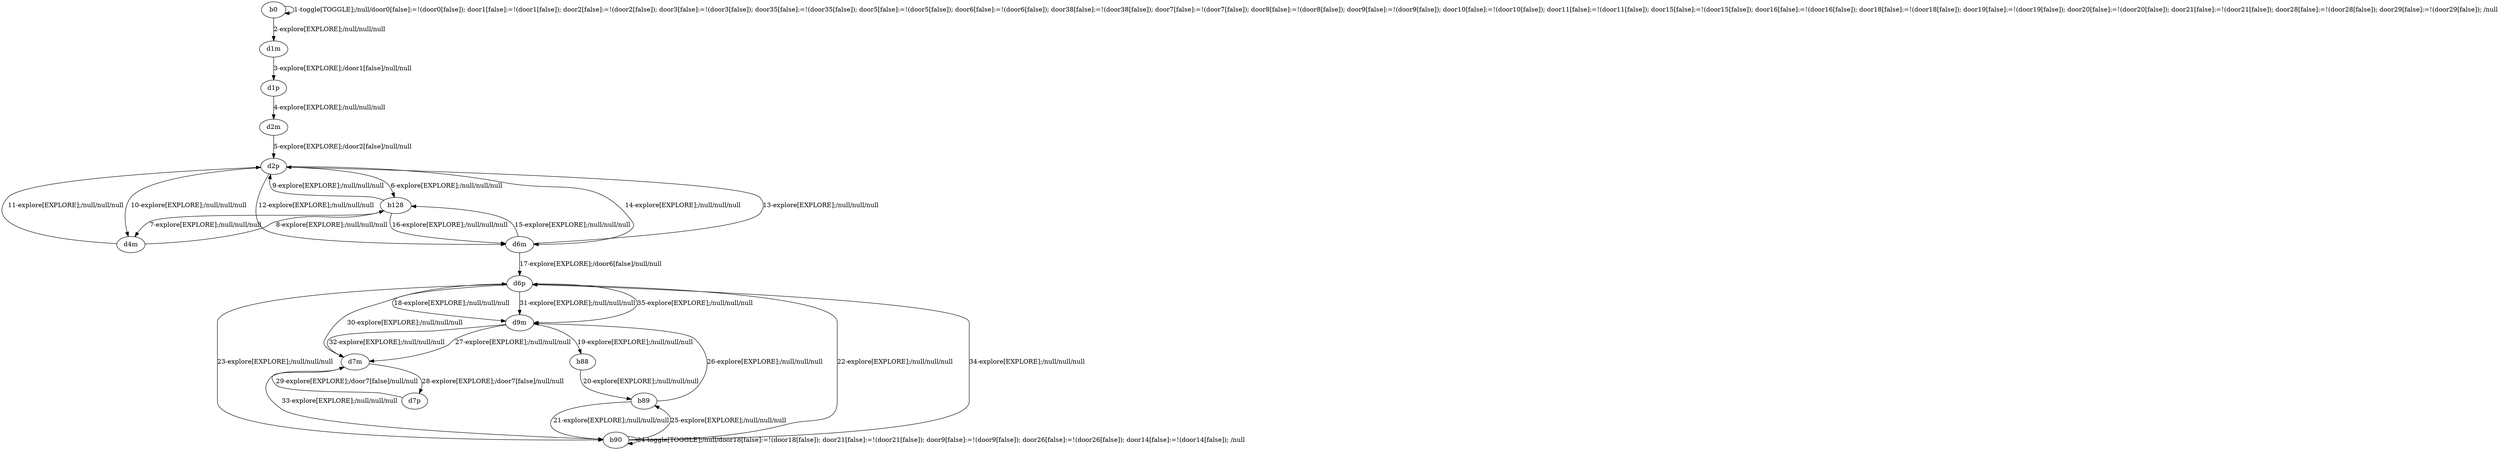 # Total number of goals covered by this test: 2
# b90 --> b89
# d7p --> d7m

digraph g {
"b0" -> "b0" [label = "1-toggle[TOGGLE];/null/door0[false]:=!(door0[false]); door1[false]:=!(door1[false]); door2[false]:=!(door2[false]); door3[false]:=!(door3[false]); door35[false]:=!(door35[false]); door5[false]:=!(door5[false]); door6[false]:=!(door6[false]); door38[false]:=!(door38[false]); door7[false]:=!(door7[false]); door8[false]:=!(door8[false]); door9[false]:=!(door9[false]); door10[false]:=!(door10[false]); door11[false]:=!(door11[false]); door15[false]:=!(door15[false]); door16[false]:=!(door16[false]); door18[false]:=!(door18[false]); door19[false]:=!(door19[false]); door20[false]:=!(door20[false]); door21[false]:=!(door21[false]); door28[false]:=!(door28[false]); door29[false]:=!(door29[false]); /null"];
"b0" -> "d1m" [label = "2-explore[EXPLORE];/null/null/null"];
"d1m" -> "d1p" [label = "3-explore[EXPLORE];/door1[false]/null/null"];
"d1p" -> "d2m" [label = "4-explore[EXPLORE];/null/null/null"];
"d2m" -> "d2p" [label = "5-explore[EXPLORE];/door2[false]/null/null"];
"d2p" -> "b128" [label = "6-explore[EXPLORE];/null/null/null"];
"b128" -> "d4m" [label = "7-explore[EXPLORE];/null/null/null"];
"d4m" -> "b128" [label = "8-explore[EXPLORE];/null/null/null"];
"b128" -> "d2p" [label = "9-explore[EXPLORE];/null/null/null"];
"d2p" -> "d4m" [label = "10-explore[EXPLORE];/null/null/null"];
"d4m" -> "d2p" [label = "11-explore[EXPLORE];/null/null/null"];
"d2p" -> "d6m" [label = "12-explore[EXPLORE];/null/null/null"];
"d6m" -> "d2p" [label = "13-explore[EXPLORE];/null/null/null"];
"d2p" -> "d6m" [label = "14-explore[EXPLORE];/null/null/null"];
"d6m" -> "b128" [label = "15-explore[EXPLORE];/null/null/null"];
"b128" -> "d6m" [label = "16-explore[EXPLORE];/null/null/null"];
"d6m" -> "d6p" [label = "17-explore[EXPLORE];/door6[false]/null/null"];
"d6p" -> "d9m" [label = "18-explore[EXPLORE];/null/null/null"];
"d9m" -> "b88" [label = "19-explore[EXPLORE];/null/null/null"];
"b88" -> "b89" [label = "20-explore[EXPLORE];/null/null/null"];
"b89" -> "b90" [label = "21-explore[EXPLORE];/null/null/null"];
"b90" -> "d6p" [label = "22-explore[EXPLORE];/null/null/null"];
"d6p" -> "b90" [label = "23-explore[EXPLORE];/null/null/null"];
"b90" -> "b90" [label = "24-toggle[TOGGLE];/null/door18[false]:=!(door18[false]); door21[false]:=!(door21[false]); door9[false]:=!(door9[false]); door26[false]:=!(door26[false]); door14[false]:=!(door14[false]); /null"];
"b90" -> "b89" [label = "25-explore[EXPLORE];/null/null/null"];
"b89" -> "d9m" [label = "26-explore[EXPLORE];/null/null/null"];
"d9m" -> "d7m" [label = "27-explore[EXPLORE];/null/null/null"];
"d7m" -> "d7p" [label = "28-explore[EXPLORE];/door7[false]/null/null"];
"d7p" -> "d7m" [label = "29-explore[EXPLORE];/door7[false]/null/null"];
"d7m" -> "d6p" [label = "30-explore[EXPLORE];/null/null/null"];
"d6p" -> "d9m" [label = "31-explore[EXPLORE];/null/null/null"];
"d9m" -> "d7m" [label = "32-explore[EXPLORE];/null/null/null"];
"d7m" -> "b90" [label = "33-explore[EXPLORE];/null/null/null"];
"b90" -> "d6p" [label = "34-explore[EXPLORE];/null/null/null"];
"d6p" -> "d9m" [label = "35-explore[EXPLORE];/null/null/null"];
}